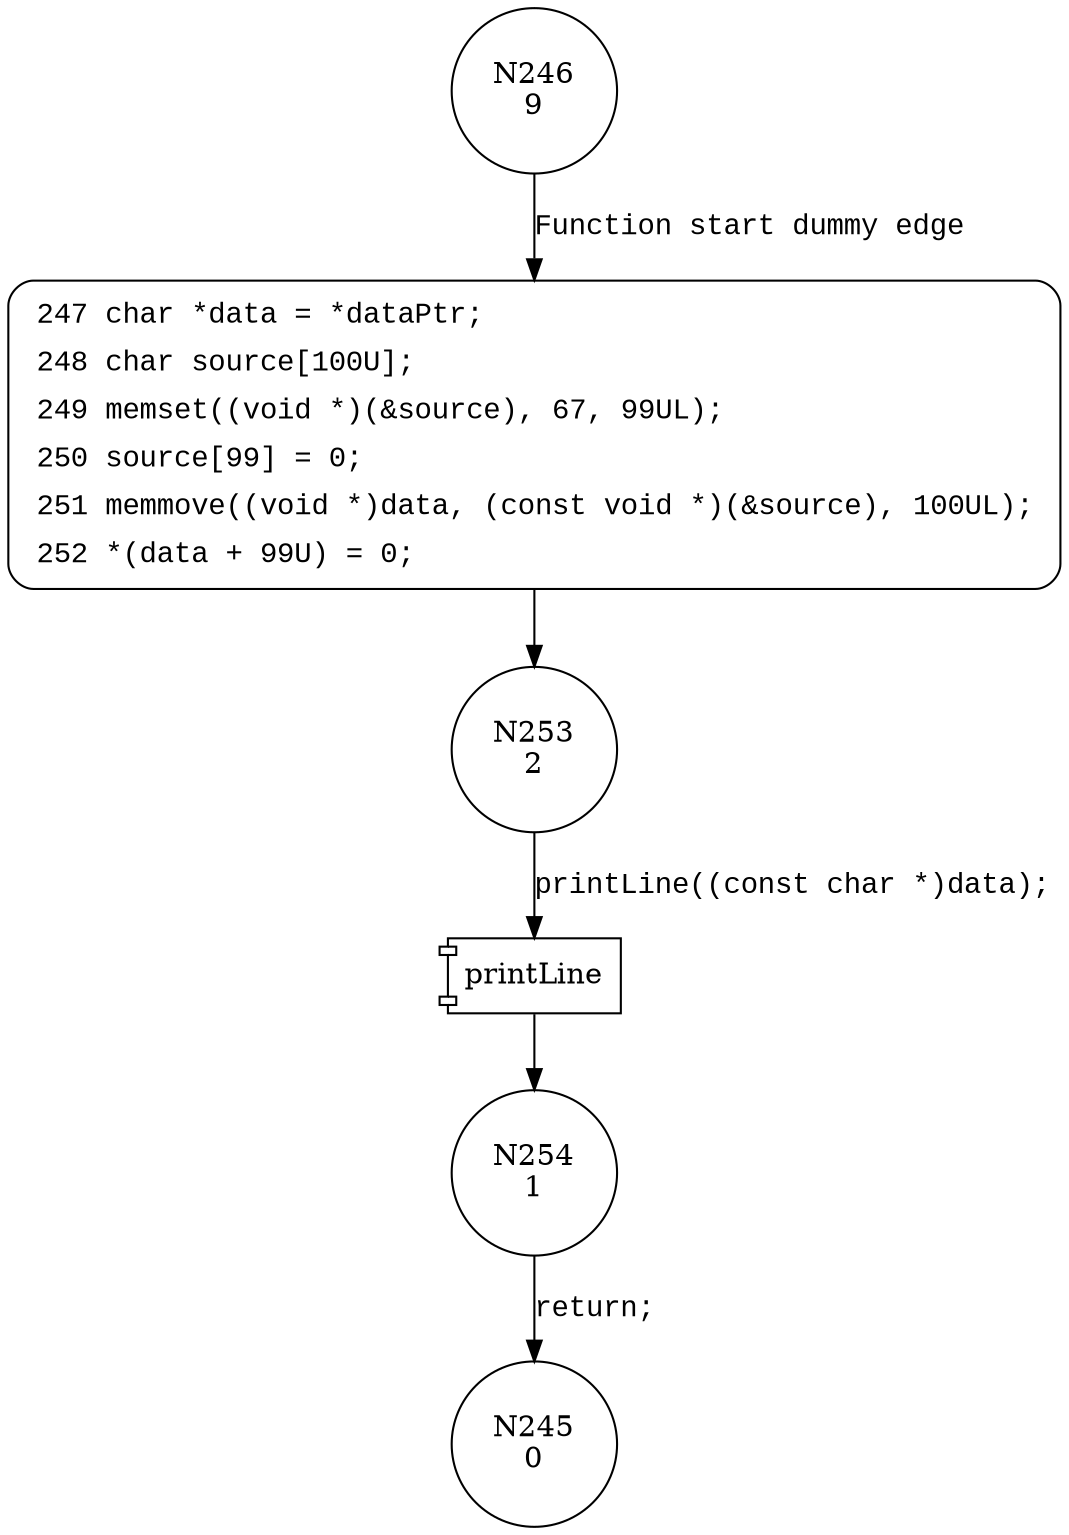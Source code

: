 digraph CWE124_Buffer_Underwrite__char_alloca_memmove_63b_badSink {
246 [shape="circle" label="N246\n9"]
247 [shape="circle" label="N247\n8"]
253 [shape="circle" label="N253\n2"]
254 [shape="circle" label="N254\n1"]
245 [shape="circle" label="N245\n0"]
247 [style="filled,bold" penwidth="1" fillcolor="white" fontname="Courier New" shape="Mrecord" label=<<table border="0" cellborder="0" cellpadding="3" bgcolor="white"><tr><td align="right">247</td><td align="left">char *data = *dataPtr;</td></tr><tr><td align="right">248</td><td align="left">char source[100U];</td></tr><tr><td align="right">249</td><td align="left">memset((void *)(&amp;source), 67, 99UL);</td></tr><tr><td align="right">250</td><td align="left">source[99] = 0;</td></tr><tr><td align="right">251</td><td align="left">memmove((void *)data, (const void *)(&amp;source), 100UL);</td></tr><tr><td align="right">252</td><td align="left">*(data + 99U) = 0;</td></tr></table>>]
247 -> 253[label=""]
246 -> 247 [label="Function start dummy edge" fontname="Courier New"]
100008 [shape="component" label="printLine"]
253 -> 100008 [label="printLine((const char *)data);" fontname="Courier New"]
100008 -> 254 [label="" fontname="Courier New"]
254 -> 245 [label="return;" fontname="Courier New"]
}